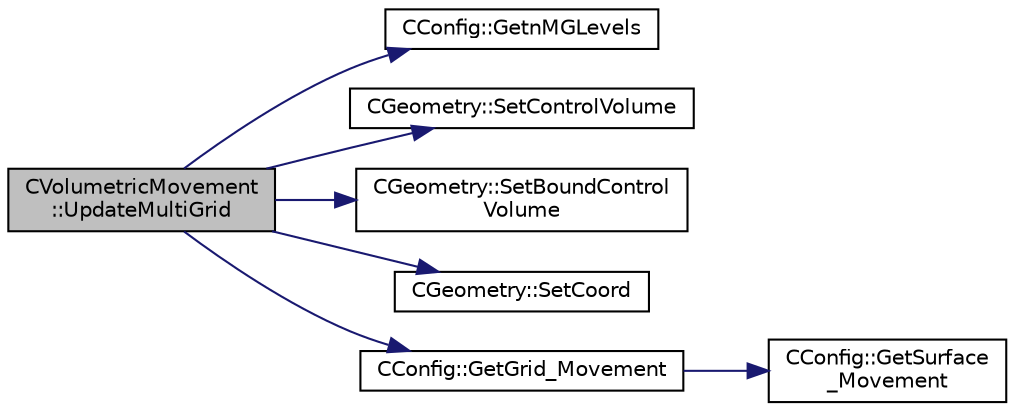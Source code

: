 digraph "CVolumetricMovement::UpdateMultiGrid"
{
  edge [fontname="Helvetica",fontsize="10",labelfontname="Helvetica",labelfontsize="10"];
  node [fontname="Helvetica",fontsize="10",shape=record];
  rankdir="LR";
  Node1437 [label="CVolumetricMovement\l::UpdateMultiGrid",height=0.2,width=0.4,color="black", fillcolor="grey75", style="filled", fontcolor="black"];
  Node1437 -> Node1438 [color="midnightblue",fontsize="10",style="solid",fontname="Helvetica"];
  Node1438 [label="CConfig::GetnMGLevels",height=0.2,width=0.4,color="black", fillcolor="white", style="filled",URL="$class_c_config.html#aea7f78497a5cd863bd065391232329fd",tooltip="Get the number of multigrid levels. "];
  Node1437 -> Node1439 [color="midnightblue",fontsize="10",style="solid",fontname="Helvetica"];
  Node1439 [label="CGeometry::SetControlVolume",height=0.2,width=0.4,color="black", fillcolor="white", style="filled",URL="$class_c_geometry.html#a2801527cce396e9b4f8d91a57fe82712",tooltip="Sets control volume. "];
  Node1437 -> Node1440 [color="midnightblue",fontsize="10",style="solid",fontname="Helvetica"];
  Node1440 [label="CGeometry::SetBoundControl\lVolume",height=0.2,width=0.4,color="black", fillcolor="white", style="filled",URL="$class_c_geometry.html#adf22bc637db1c4d9dd150c6185ab1566",tooltip="A virtual member. "];
  Node1437 -> Node1441 [color="midnightblue",fontsize="10",style="solid",fontname="Helvetica"];
  Node1441 [label="CGeometry::SetCoord",height=0.2,width=0.4,color="black", fillcolor="white", style="filled",URL="$class_c_geometry.html#a5956a22f6942c7cd1b2a53dcaa201972",tooltip="A virtual member. "];
  Node1437 -> Node1442 [color="midnightblue",fontsize="10",style="solid",fontname="Helvetica"];
  Node1442 [label="CConfig::GetGrid_Movement",height=0.2,width=0.4,color="black", fillcolor="white", style="filled",URL="$class_c_config.html#a65f49bf3888539804cc0ceac28a32923",tooltip="Get information about the grid movement. "];
  Node1442 -> Node1443 [color="midnightblue",fontsize="10",style="solid",fontname="Helvetica"];
  Node1443 [label="CConfig::GetSurface\l_Movement",height=0.2,width=0.4,color="black", fillcolor="white", style="filled",URL="$class_c_config.html#a67dbc09d0ad95072023d7f356333d6c8",tooltip="Get information about deforming markers. "];
}
